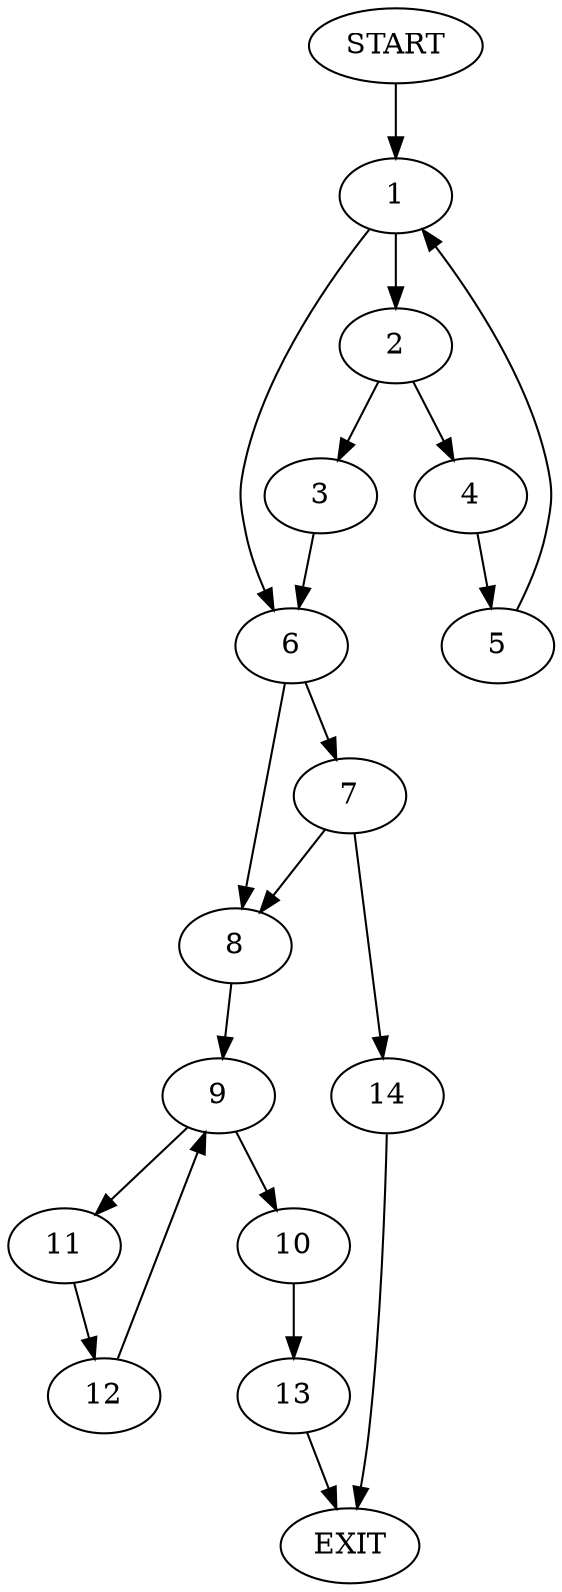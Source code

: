 digraph { 
0 [label="START"];
1;
2;
3;
4;
5;
6;
7;
8;
9;
10;
11;
12;
13;
14;
15[label="EXIT"];
0 -> 1;
1 -> 2;
1 -> 6;
2 -> 3;
2 -> 4;
3 -> 6;
4 -> 5;
5 -> 1;
6 -> 8;
6 -> 7;
7 -> 8;
7 -> 14;
8 -> 9;
9 -> 11;
9 -> 10;
10 -> 13;
11 -> 12;
12 -> 9;
13 -> 15;
14 -> 15;
}
